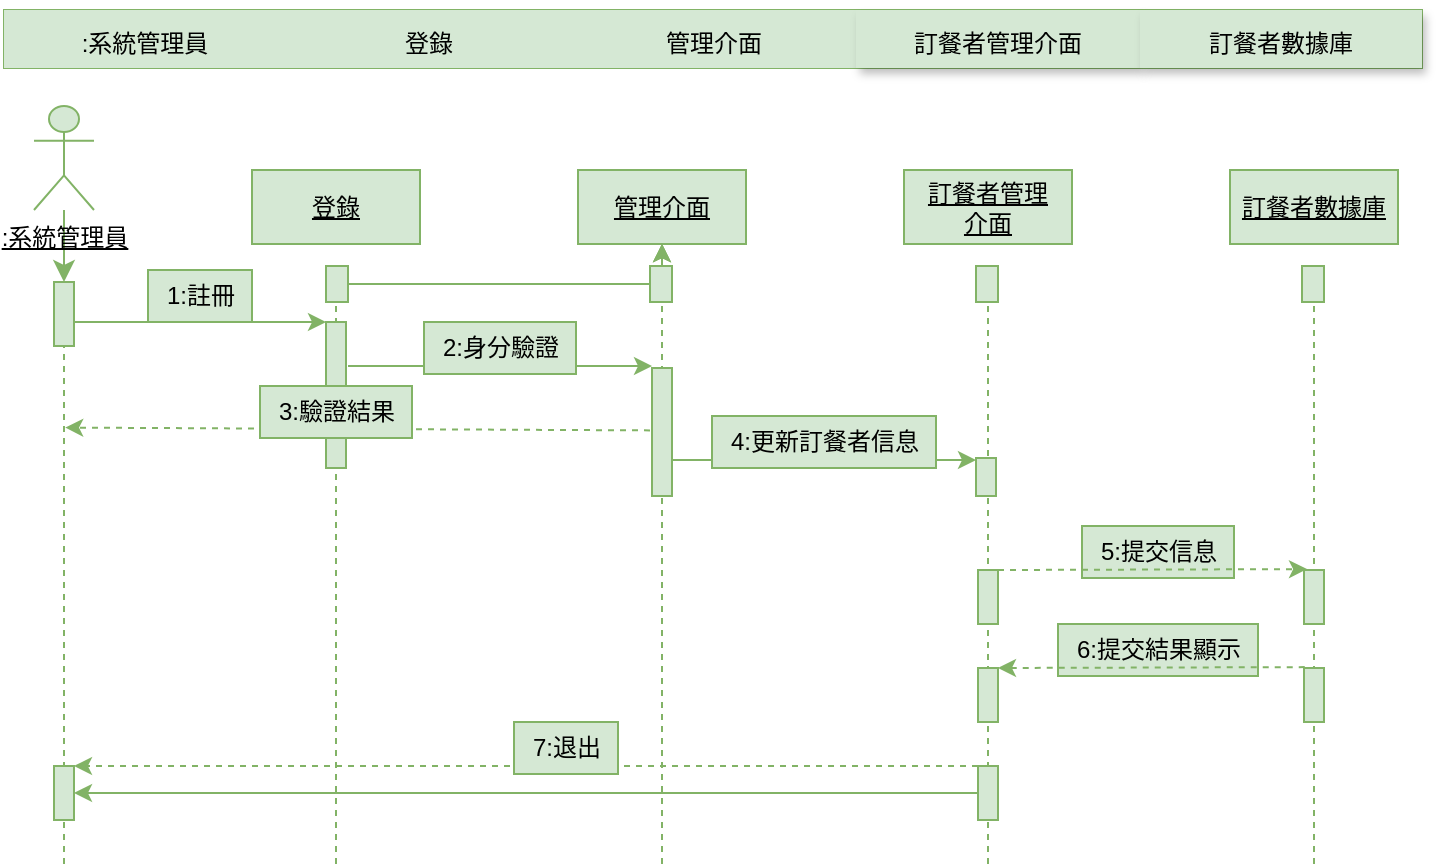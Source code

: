 <mxfile version="22.1.13" type="github">
  <diagram id="C5RBs43oDa-KdzZeNtuy" name="Page-1">
    <mxGraphModel dx="1042" dy="569" grid="0" gridSize="10" guides="1" tooltips="1" connect="1" arrows="1" fold="1" page="1" pageScale="1" pageWidth="827" pageHeight="1169" background="#ffffff" math="0" shadow="0">
      <root>
        <mxCell id="WIyWlLk6GJQsqaUBKTNV-0" />
        <mxCell id="WIyWlLk6GJQsqaUBKTNV-1" parent="WIyWlLk6GJQsqaUBKTNV-0" />
        <mxCell id="NjZdGsnl9mEb0PCTOR8s-37" value="" style="line;strokeWidth=1;direction=south;html=1;strokeColor=#82b366;fillColor=#d5e8d4;dashed=1;labelBackgroundColor=none;" parent="WIyWlLk6GJQsqaUBKTNV-1" vertex="1">
          <mxGeometry x="690" y="176" width="10" height="291" as="geometry" />
        </mxCell>
        <mxCell id="NjZdGsnl9mEb0PCTOR8s-0" value="" style="edgeStyle=none;curved=1;rounded=0;orthogonalLoop=1;jettySize=auto;html=1;fontSize=12;startSize=8;endSize=8;fillColor=#d5e8d4;strokeColor=#82b366;" parent="WIyWlLk6GJQsqaUBKTNV-1" source="NjZdGsnl9mEb0PCTOR8s-1" target="NjZdGsnl9mEb0PCTOR8s-10" edge="1">
          <mxGeometry relative="1" as="geometry" />
        </mxCell>
        <mxCell id="NjZdGsnl9mEb0PCTOR8s-1" value="&lt;u&gt;:系統管理員&lt;/u&gt;" style="shape=umlActor;verticalLabelPosition=bottom;verticalAlign=top;html=1;strokeColor=#82b366;fillColor=#d5e8d4;labelBackgroundColor=none;" parent="WIyWlLk6GJQsqaUBKTNV-1" vertex="1">
          <mxGeometry x="55" y="88" width="30" height="52" as="geometry" />
        </mxCell>
        <mxCell id="NjZdGsnl9mEb0PCTOR8s-2" value="&lt;u&gt;登錄&lt;/u&gt;" style="rounded=0;whiteSpace=wrap;html=1;strokeColor=#82b366;fillColor=#d5e8d4;labelBackgroundColor=none;" parent="WIyWlLk6GJQsqaUBKTNV-1" vertex="1">
          <mxGeometry x="164" y="120" width="84" height="37" as="geometry" />
        </mxCell>
        <mxCell id="NjZdGsnl9mEb0PCTOR8s-3" value="&lt;u&gt;訂餐者管理&lt;br&gt;介面&lt;/u&gt;" style="rounded=0;whiteSpace=wrap;html=1;strokeColor=#82b366;fillColor=#d5e8d4;labelBackgroundColor=none;" parent="WIyWlLk6GJQsqaUBKTNV-1" vertex="1">
          <mxGeometry x="490" y="120" width="84" height="37" as="geometry" />
        </mxCell>
        <mxCell id="NjZdGsnl9mEb0PCTOR8s-4" value="&lt;u&gt;管理介面&lt;/u&gt;" style="rounded=0;whiteSpace=wrap;html=1;strokeColor=#82b366;fillColor=#d5e8d4;labelBackgroundColor=none;" parent="WIyWlLk6GJQsqaUBKTNV-1" vertex="1">
          <mxGeometry x="327" y="120" width="84" height="37" as="geometry" />
        </mxCell>
        <mxCell id="NjZdGsnl9mEb0PCTOR8s-5" value="" style="line;strokeWidth=1;direction=south;html=1;strokeColor=#82b366;fillColor=#d5e8d4;dashed=1;labelBackgroundColor=none;" parent="WIyWlLk6GJQsqaUBKTNV-1" vertex="1">
          <mxGeometry x="65" y="176" width="10" height="291" as="geometry" />
        </mxCell>
        <mxCell id="NjZdGsnl9mEb0PCTOR8s-6" value="" style="line;strokeWidth=1;direction=south;html=1;strokeColor=#82b366;fillColor=#d5e8d4;dashed=1;labelBackgroundColor=none;" parent="WIyWlLk6GJQsqaUBKTNV-1" vertex="1">
          <mxGeometry x="364" y="176" width="10" height="291" as="geometry" />
        </mxCell>
        <mxCell id="NjZdGsnl9mEb0PCTOR8s-7" value="" style="line;strokeWidth=1;direction=south;html=1;strokeColor=#82b366;fillColor=#d5e8d4;dashed=1;labelBackgroundColor=none;" parent="WIyWlLk6GJQsqaUBKTNV-1" vertex="1">
          <mxGeometry x="201" y="176" width="10" height="291" as="geometry" />
        </mxCell>
        <mxCell id="NjZdGsnl9mEb0PCTOR8s-8" value="" style="line;strokeWidth=1;direction=south;html=1;strokeColor=#82b366;fillColor=#d5e8d4;dashed=1;labelBackgroundColor=none;" parent="WIyWlLk6GJQsqaUBKTNV-1" vertex="1">
          <mxGeometry x="527" y="176" width="10" height="291" as="geometry" />
        </mxCell>
        <mxCell id="NjZdGsnl9mEb0PCTOR8s-9" value="" style="edgeStyle=orthogonalEdgeStyle;rounded=0;orthogonalLoop=1;jettySize=auto;html=1;curved=0;strokeColor=#82b366;labelBackgroundColor=none;fontColor=default;fillColor=#d5e8d4;" parent="WIyWlLk6GJQsqaUBKTNV-1" edge="1">
          <mxGeometry relative="1" as="geometry">
            <mxPoint x="75" y="196" as="sourcePoint" />
            <mxPoint x="201" y="196" as="targetPoint" />
          </mxGeometry>
        </mxCell>
        <mxCell id="NjZdGsnl9mEb0PCTOR8s-10" value="" style="html=1;points=[[0,0,0,0,5],[0,1,0,0,-5],[1,0,0,0,5],[1,1,0,0,-5]];perimeter=orthogonalPerimeter;outlineConnect=0;targetShapes=umlLifeline;portConstraint=eastwest;newEdgeStyle={&quot;curved&quot;:0,&quot;rounded&quot;:0};strokeColor=#82b366;fillColor=#d5e8d4;labelBackgroundColor=none;" parent="WIyWlLk6GJQsqaUBKTNV-1" vertex="1">
          <mxGeometry x="65" y="176" width="10" height="32" as="geometry" />
        </mxCell>
        <mxCell id="NjZdGsnl9mEb0PCTOR8s-11" value="" style="html=1;points=[[0,0,0,0,5],[0,1,0,0,-5],[1,0,0,0,5],[1,1,0,0,-5]];perimeter=orthogonalPerimeter;outlineConnect=0;targetShapes=umlLifeline;portConstraint=eastwest;newEdgeStyle={&quot;curved&quot;:0,&quot;rounded&quot;:0};strokeColor=#82b366;fillColor=#d5e8d4;labelBackgroundColor=none;" parent="WIyWlLk6GJQsqaUBKTNV-1" vertex="1">
          <mxGeometry x="201" y="196" width="10" height="73" as="geometry" />
        </mxCell>
        <mxCell id="NjZdGsnl9mEb0PCTOR8s-12" value="1:註冊" style="text;html=1;align=center;verticalAlign=middle;resizable=0;points=[];autosize=1;strokeColor=#82b366;fillColor=#d5e8d4;labelBackgroundColor=none;" parent="WIyWlLk6GJQsqaUBKTNV-1" vertex="1">
          <mxGeometry x="112" y="170" width="52" height="26" as="geometry" />
        </mxCell>
        <mxCell id="NjZdGsnl9mEb0PCTOR8s-14" value="" style="html=1;points=[[0,0,0,0,5],[0,1,0,0,-5],[1,0,0,0,5],[1,1,0,0,-5]];perimeter=orthogonalPerimeter;outlineConnect=0;targetShapes=umlLifeline;portConstraint=eastwest;newEdgeStyle={&quot;curved&quot;:0,&quot;rounded&quot;:0};strokeColor=#82b366;fillColor=#d5e8d4;labelBackgroundColor=none;" parent="WIyWlLk6GJQsqaUBKTNV-1" vertex="1">
          <mxGeometry x="364" y="219" width="10" height="64" as="geometry" />
        </mxCell>
        <mxCell id="NjZdGsnl9mEb0PCTOR8s-15" value="" style="edgeStyle=orthogonalEdgeStyle;rounded=0;orthogonalLoop=1;jettySize=auto;html=1;curved=0;strokeColor=#82b366;labelBackgroundColor=none;fontColor=default;fillColor=#d5e8d4;" parent="WIyWlLk6GJQsqaUBKTNV-1" edge="1">
          <mxGeometry relative="1" as="geometry">
            <mxPoint x="212" y="218" as="sourcePoint" />
            <mxPoint x="364" y="218" as="targetPoint" />
          </mxGeometry>
        </mxCell>
        <mxCell id="NjZdGsnl9mEb0PCTOR8s-16" value="2:身分驗證" style="text;html=1;align=center;verticalAlign=middle;resizable=0;points=[];autosize=1;strokeColor=#82b366;fillColor=#d5e8d4;labelBackgroundColor=none;" parent="WIyWlLk6GJQsqaUBKTNV-1" vertex="1">
          <mxGeometry x="250" y="196" width="76" height="26" as="geometry" />
        </mxCell>
        <mxCell id="NjZdGsnl9mEb0PCTOR8s-17" value="" style="html=1;points=[[0,0,0,0,5],[0,1,0,0,-5],[1,0,0,0,5],[1,1,0,0,-5]];perimeter=orthogonalPerimeter;outlineConnect=0;targetShapes=umlLifeline;portConstraint=eastwest;newEdgeStyle={&quot;curved&quot;:0,&quot;rounded&quot;:0};strokeColor=#82b366;fillColor=#d5e8d4;labelBackgroundColor=none;" parent="WIyWlLk6GJQsqaUBKTNV-1" vertex="1">
          <mxGeometry x="526" y="264" width="10" height="19" as="geometry" />
        </mxCell>
        <mxCell id="NjZdGsnl9mEb0PCTOR8s-18" value="" style="edgeStyle=orthogonalEdgeStyle;rounded=0;orthogonalLoop=1;jettySize=auto;html=1;curved=0;strokeColor=#82b366;labelBackgroundColor=none;fontColor=default;fillColor=#d5e8d4;" parent="WIyWlLk6GJQsqaUBKTNV-1" edge="1">
          <mxGeometry relative="1" as="geometry">
            <mxPoint x="374" y="265" as="sourcePoint" />
            <mxPoint x="526" y="265" as="targetPoint" />
          </mxGeometry>
        </mxCell>
        <mxCell id="NjZdGsnl9mEb0PCTOR8s-19" value="4:更新訂餐者信息" style="text;html=1;align=center;verticalAlign=middle;resizable=0;points=[];autosize=1;strokeColor=#82b366;fillColor=#d5e8d4;labelBackgroundColor=none;" parent="WIyWlLk6GJQsqaUBKTNV-1" vertex="1">
          <mxGeometry x="394" y="243" width="112" height="26" as="geometry" />
        </mxCell>
        <mxCell id="NjZdGsnl9mEb0PCTOR8s-21" value="" style="html=1;points=[[0,0,0,0,5],[0,1,0,0,-5],[1,0,0,0,5],[1,1,0,0,-5]];perimeter=orthogonalPerimeter;outlineConnect=0;targetShapes=umlLifeline;portConstraint=eastwest;newEdgeStyle={&quot;curved&quot;:0,&quot;rounded&quot;:0};strokeColor=#82b366;fillColor=#d5e8d4;labelBackgroundColor=none;" parent="WIyWlLk6GJQsqaUBKTNV-1" vertex="1">
          <mxGeometry x="527" y="320" width="10" height="27" as="geometry" />
        </mxCell>
        <mxCell id="NjZdGsnl9mEb0PCTOR8s-23" value="" style="rounded=0;orthogonalLoop=1;jettySize=auto;html=1;strokeColor=#82b366;labelBackgroundColor=none;fontColor=default;entryX=0.763;entryY=0.14;entryDx=0;entryDy=0;entryPerimeter=0;dashed=1;fillColor=#d5e8d4;" parent="WIyWlLk6GJQsqaUBKTNV-1" source="NjZdGsnl9mEb0PCTOR8s-63" edge="1">
          <mxGeometry relative="1" as="geometry">
            <mxPoint x="367.4" y="419.41" as="sourcePoint" />
            <mxPoint x="75.0" y="418.004" as="targetPoint" />
          </mxGeometry>
        </mxCell>
        <mxCell id="NjZdGsnl9mEb0PCTOR8s-22" value="" style="html=1;points=[[0,0,0,0,5],[0,1,0,0,-5],[1,0,0,0,5],[1,1,0,0,-5]];perimeter=orthogonalPerimeter;outlineConnect=0;targetShapes=umlLifeline;portConstraint=eastwest;newEdgeStyle={&quot;curved&quot;:0,&quot;rounded&quot;:0};strokeColor=#82b366;fillColor=#d5e8d4;labelBackgroundColor=none;" parent="WIyWlLk6GJQsqaUBKTNV-1" vertex="1">
          <mxGeometry x="690" y="320" width="10" height="27" as="geometry" />
        </mxCell>
        <mxCell id="NjZdGsnl9mEb0PCTOR8s-26" value="7:退出" style="text;html=1;align=center;verticalAlign=middle;resizable=0;points=[];autosize=1;strokeColor=#82b366;fillColor=#d5e8d4;labelBackgroundColor=none;" parent="WIyWlLk6GJQsqaUBKTNV-1" vertex="1">
          <mxGeometry x="295" y="396" width="52" height="26" as="geometry" />
        </mxCell>
        <mxCell id="NjZdGsnl9mEb0PCTOR8s-27" value="5:提交信息" style="text;html=1;align=center;verticalAlign=middle;resizable=0;points=[];autosize=1;strokeColor=#82b366;fillColor=#d5e8d4;labelBackgroundColor=none;" parent="WIyWlLk6GJQsqaUBKTNV-1" vertex="1">
          <mxGeometry x="579" y="298" width="76" height="26" as="geometry" />
        </mxCell>
        <mxCell id="NjZdGsnl9mEb0PCTOR8s-28" value="" style="shape=table;startSize=0;container=1;collapsible=0;childLayout=tableLayout;fontSize=16;strokeColor=#82b366;fillColor=#d5e8d4;swimlaneFillColor=none;gradientDirection=south;rounded=1;" parent="WIyWlLk6GJQsqaUBKTNV-1" vertex="1">
          <mxGeometry x="40" y="40" width="709" height="29" as="geometry" />
        </mxCell>
        <mxCell id="NjZdGsnl9mEb0PCTOR8s-29" style="shape=tableRow;horizontal=0;startSize=0;swimlaneHead=0;swimlaneBody=0;strokeColor=#82b366;top=0;left=0;bottom=0;right=0;collapsible=0;dropTarget=0;fillColor=#d5e8d4;points=[[0,0.5],[1,0.5]];portConstraint=eastwest;fontSize=16;" parent="NjZdGsnl9mEb0PCTOR8s-28" vertex="1">
          <mxGeometry width="709" height="29" as="geometry" />
        </mxCell>
        <mxCell id="NjZdGsnl9mEb0PCTOR8s-30" value="&lt;font style=&quot;font-size: 12px;&quot;&gt;:系統管理員&lt;/font&gt;" style="shape=partialRectangle;html=1;whiteSpace=wrap;connectable=0;strokeColor=#82b366;overflow=hidden;fillColor=#d5e8d4;top=0;left=0;bottom=0;right=0;pointerEvents=1;fontSize=16;" parent="NjZdGsnl9mEb0PCTOR8s-29" vertex="1">
          <mxGeometry width="141" height="29" as="geometry">
            <mxRectangle width="141" height="29" as="alternateBounds" />
          </mxGeometry>
        </mxCell>
        <mxCell id="NjZdGsnl9mEb0PCTOR8s-31" value="&lt;font style=&quot;font-size: 12px;&quot;&gt;登錄&lt;/font&gt;" style="shape=partialRectangle;html=1;whiteSpace=wrap;connectable=0;strokeColor=#82b366;overflow=hidden;fillColor=#d5e8d4;top=0;left=0;bottom=0;right=0;pointerEvents=1;fontSize=16;" parent="NjZdGsnl9mEb0PCTOR8s-29" vertex="1">
          <mxGeometry x="141" width="143" height="29" as="geometry">
            <mxRectangle width="143" height="29" as="alternateBounds" />
          </mxGeometry>
        </mxCell>
        <mxCell id="NjZdGsnl9mEb0PCTOR8s-32" value="&lt;font style=&quot;font-size: 12px;&quot;&gt;管理介面&lt;/font&gt;" style="shape=partialRectangle;html=1;whiteSpace=wrap;connectable=0;strokeColor=#82b366;overflow=hidden;fillColor=#d5e8d4;top=0;left=0;bottom=0;right=0;pointerEvents=1;fontSize=16;" parent="NjZdGsnl9mEb0PCTOR8s-29" vertex="1">
          <mxGeometry x="284" width="142" height="29" as="geometry">
            <mxRectangle width="142" height="29" as="alternateBounds" />
          </mxGeometry>
        </mxCell>
        <mxCell id="NjZdGsnl9mEb0PCTOR8s-33" value="&lt;span style=&quot;font-size: 12px;&quot;&gt;訂餐者管理介面&lt;/span&gt;" style="shape=partialRectangle;html=1;whiteSpace=wrap;connectable=0;strokeColor=#82b366;overflow=hidden;fillColor=#d5e8d4;top=0;left=0;bottom=0;right=0;pointerEvents=1;fontSize=16;shadow=1;" parent="NjZdGsnl9mEb0PCTOR8s-29" vertex="1">
          <mxGeometry x="426" width="142" height="29" as="geometry">
            <mxRectangle width="142" height="29" as="alternateBounds" />
          </mxGeometry>
        </mxCell>
        <mxCell id="NjZdGsnl9mEb0PCTOR8s-34" value="&lt;font style=&quot;font-size: 12px;&quot;&gt;訂餐者數據庫&lt;/font&gt;" style="shape=partialRectangle;html=1;whiteSpace=wrap;connectable=0;strokeColor=#82b366;overflow=hidden;fillColor=#d5e8d4;top=0;left=0;bottom=0;right=0;pointerEvents=1;fontSize=16;shadow=1;" parent="NjZdGsnl9mEb0PCTOR8s-29" vertex="1">
          <mxGeometry x="568" width="141" height="29" as="geometry">
            <mxRectangle width="141" height="29" as="alternateBounds" />
          </mxGeometry>
        </mxCell>
        <mxCell id="NjZdGsnl9mEb0PCTOR8s-36" value="&lt;u&gt;訂餐者數據庫&lt;/u&gt;" style="rounded=0;whiteSpace=wrap;html=1;strokeColor=#82b366;fillColor=#d5e8d4;labelBackgroundColor=none;" parent="WIyWlLk6GJQsqaUBKTNV-1" vertex="1">
          <mxGeometry x="653" y="120" width="84" height="37" as="geometry" />
        </mxCell>
        <mxCell id="NjZdGsnl9mEb0PCTOR8s-41" value="" style="edgeStyle=orthogonalEdgeStyle;rounded=0;orthogonalLoop=1;jettySize=auto;html=1;curved=0;fillColor=#d5e8d4;strokeColor=#82b366;" parent="WIyWlLk6GJQsqaUBKTNV-1" source="NjZdGsnl9mEb0PCTOR8s-39" target="NjZdGsnl9mEb0PCTOR8s-4" edge="1">
          <mxGeometry relative="1" as="geometry" />
        </mxCell>
        <mxCell id="NjZdGsnl9mEb0PCTOR8s-42" value="" style="edgeStyle=orthogonalEdgeStyle;rounded=0;orthogonalLoop=1;jettySize=auto;html=1;curved=0;fillColor=#d5e8d4;strokeColor=#82b366;" parent="WIyWlLk6GJQsqaUBKTNV-1" source="NjZdGsnl9mEb0PCTOR8s-39" target="NjZdGsnl9mEb0PCTOR8s-4" edge="1">
          <mxGeometry relative="1" as="geometry" />
        </mxCell>
        <mxCell id="NjZdGsnl9mEb0PCTOR8s-43" value="" style="edgeStyle=orthogonalEdgeStyle;rounded=0;orthogonalLoop=1;jettySize=auto;html=1;curved=0;fillColor=#d5e8d4;strokeColor=#82b366;" parent="WIyWlLk6GJQsqaUBKTNV-1" source="NjZdGsnl9mEb0PCTOR8s-39" target="NjZdGsnl9mEb0PCTOR8s-4" edge="1">
          <mxGeometry relative="1" as="geometry" />
        </mxCell>
        <mxCell id="NjZdGsnl9mEb0PCTOR8s-39" value="" style="html=1;points=[[0,0,0,0,5],[0,1,0,0,-5],[1,0,0,0,5],[1,1,0,0,-5]];perimeter=orthogonalPerimeter;outlineConnect=0;targetShapes=umlLifeline;portConstraint=eastwest;newEdgeStyle={&quot;curved&quot;:0,&quot;rounded&quot;:0};strokeColor=#82b366;fillColor=#d5e8d4;labelBackgroundColor=none;" parent="WIyWlLk6GJQsqaUBKTNV-1" vertex="1">
          <mxGeometry x="201" y="168" width="11" height="18" as="geometry" />
        </mxCell>
        <mxCell id="NjZdGsnl9mEb0PCTOR8s-45" value="" style="html=1;points=[[0,0,0,0,5],[0,1,0,0,-5],[1,0,0,0,5],[1,1,0,0,-5]];perimeter=orthogonalPerimeter;outlineConnect=0;targetShapes=umlLifeline;portConstraint=eastwest;newEdgeStyle={&quot;curved&quot;:0,&quot;rounded&quot;:0};strokeColor=#82b366;fillColor=#d5e8d4;labelBackgroundColor=none;" parent="WIyWlLk6GJQsqaUBKTNV-1" vertex="1">
          <mxGeometry x="363" y="168" width="11" height="18" as="geometry" />
        </mxCell>
        <mxCell id="NjZdGsnl9mEb0PCTOR8s-46" value="" style="html=1;points=[[0,0,0,0,5],[0,1,0,0,-5],[1,0,0,0,5],[1,1,0,0,-5]];perimeter=orthogonalPerimeter;outlineConnect=0;targetShapes=umlLifeline;portConstraint=eastwest;newEdgeStyle={&quot;curved&quot;:0,&quot;rounded&quot;:0};strokeColor=#82b366;fillColor=#d5e8d4;labelBackgroundColor=none;" parent="WIyWlLk6GJQsqaUBKTNV-1" vertex="1">
          <mxGeometry x="526" y="168" width="11" height="18" as="geometry" />
        </mxCell>
        <mxCell id="NjZdGsnl9mEb0PCTOR8s-47" value="" style="html=1;points=[[0,0,0,0,5],[0,1,0,0,-5],[1,0,0,0,5],[1,1,0,0,-5]];perimeter=orthogonalPerimeter;outlineConnect=0;targetShapes=umlLifeline;portConstraint=eastwest;newEdgeStyle={&quot;curved&quot;:0,&quot;rounded&quot;:0};strokeColor=#82b366;fillColor=#d5e8d4;labelBackgroundColor=none;" parent="WIyWlLk6GJQsqaUBKTNV-1" vertex="1">
          <mxGeometry x="689" y="168" width="11" height="18" as="geometry" />
        </mxCell>
        <mxCell id="NjZdGsnl9mEb0PCTOR8s-48" value="" style="rounded=0;orthogonalLoop=1;jettySize=auto;html=1;strokeColor=#82b366;labelBackgroundColor=none;fontColor=default;entryX=0.763;entryY=0.14;entryDx=0;entryDy=0;entryPerimeter=0;dashed=1;fillColor=#d5e8d4;" parent="WIyWlLk6GJQsqaUBKTNV-1" edge="1">
          <mxGeometry relative="1" as="geometry">
            <mxPoint x="363" y="250.2" as="sourcePoint" />
            <mxPoint x="70.6" y="248.794" as="targetPoint" />
          </mxGeometry>
        </mxCell>
        <mxCell id="NjZdGsnl9mEb0PCTOR8s-49" value="3:驗證結果" style="text;html=1;align=center;verticalAlign=middle;resizable=0;points=[];autosize=1;strokeColor=#82b366;fillColor=#d5e8d4;labelBackgroundColor=none;" parent="WIyWlLk6GJQsqaUBKTNV-1" vertex="1">
          <mxGeometry x="168" y="228" width="76" height="26" as="geometry" />
        </mxCell>
        <mxCell id="NjZdGsnl9mEb0PCTOR8s-20" value="" style="rounded=0;orthogonalLoop=1;jettySize=auto;html=1;strokeColor=#82b366;dashed=1;labelBackgroundColor=none;fontColor=default;entryX=1.043;entryY=0.011;entryDx=0;entryDy=0;entryPerimeter=0;fillColor=#d5e8d4;" parent="WIyWlLk6GJQsqaUBKTNV-1" edge="1">
          <mxGeometry relative="1" as="geometry">
            <mxPoint x="537" y="320" as="sourcePoint" />
            <mxPoint x="691.5" y="319.557" as="targetPoint" />
          </mxGeometry>
        </mxCell>
        <mxCell id="NjZdGsnl9mEb0PCTOR8s-58" value="" style="html=1;points=[[0,0,0,0,5],[0,1,0,0,-5],[1,0,0,0,5],[1,1,0,0,-5]];perimeter=orthogonalPerimeter;outlineConnect=0;targetShapes=umlLifeline;portConstraint=eastwest;newEdgeStyle={&quot;curved&quot;:0,&quot;rounded&quot;:0};strokeColor=#82b366;fillColor=#d5e8d4;labelBackgroundColor=none;" parent="WIyWlLk6GJQsqaUBKTNV-1" vertex="1">
          <mxGeometry x="527" y="369" width="10" height="27" as="geometry" />
        </mxCell>
        <mxCell id="NjZdGsnl9mEb0PCTOR8s-59" value="" style="html=1;points=[[0,0,0,0,5],[0,1,0,0,-5],[1,0,0,0,5],[1,1,0,0,-5]];perimeter=orthogonalPerimeter;outlineConnect=0;targetShapes=umlLifeline;portConstraint=eastwest;newEdgeStyle={&quot;curved&quot;:0,&quot;rounded&quot;:0};strokeColor=#82b366;fillColor=#d5e8d4;labelBackgroundColor=none;" parent="WIyWlLk6GJQsqaUBKTNV-1" vertex="1">
          <mxGeometry x="690" y="369" width="10" height="27" as="geometry" />
        </mxCell>
        <mxCell id="NjZdGsnl9mEb0PCTOR8s-60" value="6:提交結果顯示" style="text;html=1;align=center;verticalAlign=middle;resizable=0;points=[];autosize=1;strokeColor=#82b366;fillColor=#d5e8d4;labelBackgroundColor=none;" parent="WIyWlLk6GJQsqaUBKTNV-1" vertex="1">
          <mxGeometry x="567" y="347" width="100" height="26" as="geometry" />
        </mxCell>
        <mxCell id="NjZdGsnl9mEb0PCTOR8s-61" value="" style="rounded=0;orthogonalLoop=1;jettySize=auto;html=1;strokeColor=#82b366;dashed=1;labelBackgroundColor=none;fontColor=default;entryX=1.043;entryY=0.011;entryDx=0;entryDy=0;entryPerimeter=0;startArrow=classic;startFill=1;endArrow=none;endFill=0;fillColor=#d5e8d4;" parent="WIyWlLk6GJQsqaUBKTNV-1" edge="1">
          <mxGeometry relative="1" as="geometry">
            <mxPoint x="537" y="369" as="sourcePoint" />
            <mxPoint x="691.5" y="368.557" as="targetPoint" />
          </mxGeometry>
        </mxCell>
        <mxCell id="NjZdGsnl9mEb0PCTOR8s-65" value="" style="edgeStyle=orthogonalEdgeStyle;rounded=0;orthogonalLoop=1;jettySize=auto;html=1;curved=0;fillColor=#d5e8d4;strokeColor=#82b366;" parent="WIyWlLk6GJQsqaUBKTNV-1" source="NjZdGsnl9mEb0PCTOR8s-63" target="NjZdGsnl9mEb0PCTOR8s-64" edge="1">
          <mxGeometry relative="1" as="geometry" />
        </mxCell>
        <mxCell id="NjZdGsnl9mEb0PCTOR8s-63" value="" style="html=1;points=[[0,0,0,0,5],[0,1,0,0,-5],[1,0,0,0,5],[1,1,0,0,-5]];perimeter=orthogonalPerimeter;outlineConnect=0;targetShapes=umlLifeline;portConstraint=eastwest;newEdgeStyle={&quot;curved&quot;:0,&quot;rounded&quot;:0};strokeColor=#82b366;fillColor=#d5e8d4;labelBackgroundColor=none;" parent="WIyWlLk6GJQsqaUBKTNV-1" vertex="1">
          <mxGeometry x="527" y="418" width="10" height="27" as="geometry" />
        </mxCell>
        <mxCell id="NjZdGsnl9mEb0PCTOR8s-64" value="" style="html=1;points=[[0,0,0,0,5],[0,1,0,0,-5],[1,0,0,0,5],[1,1,0,0,-5]];perimeter=orthogonalPerimeter;outlineConnect=0;targetShapes=umlLifeline;portConstraint=eastwest;newEdgeStyle={&quot;curved&quot;:0,&quot;rounded&quot;:0};strokeColor=#82b366;fillColor=#d5e8d4;labelBackgroundColor=none;" parent="WIyWlLk6GJQsqaUBKTNV-1" vertex="1">
          <mxGeometry x="65" y="418" width="10" height="27" as="geometry" />
        </mxCell>
      </root>
    </mxGraphModel>
  </diagram>
</mxfile>
